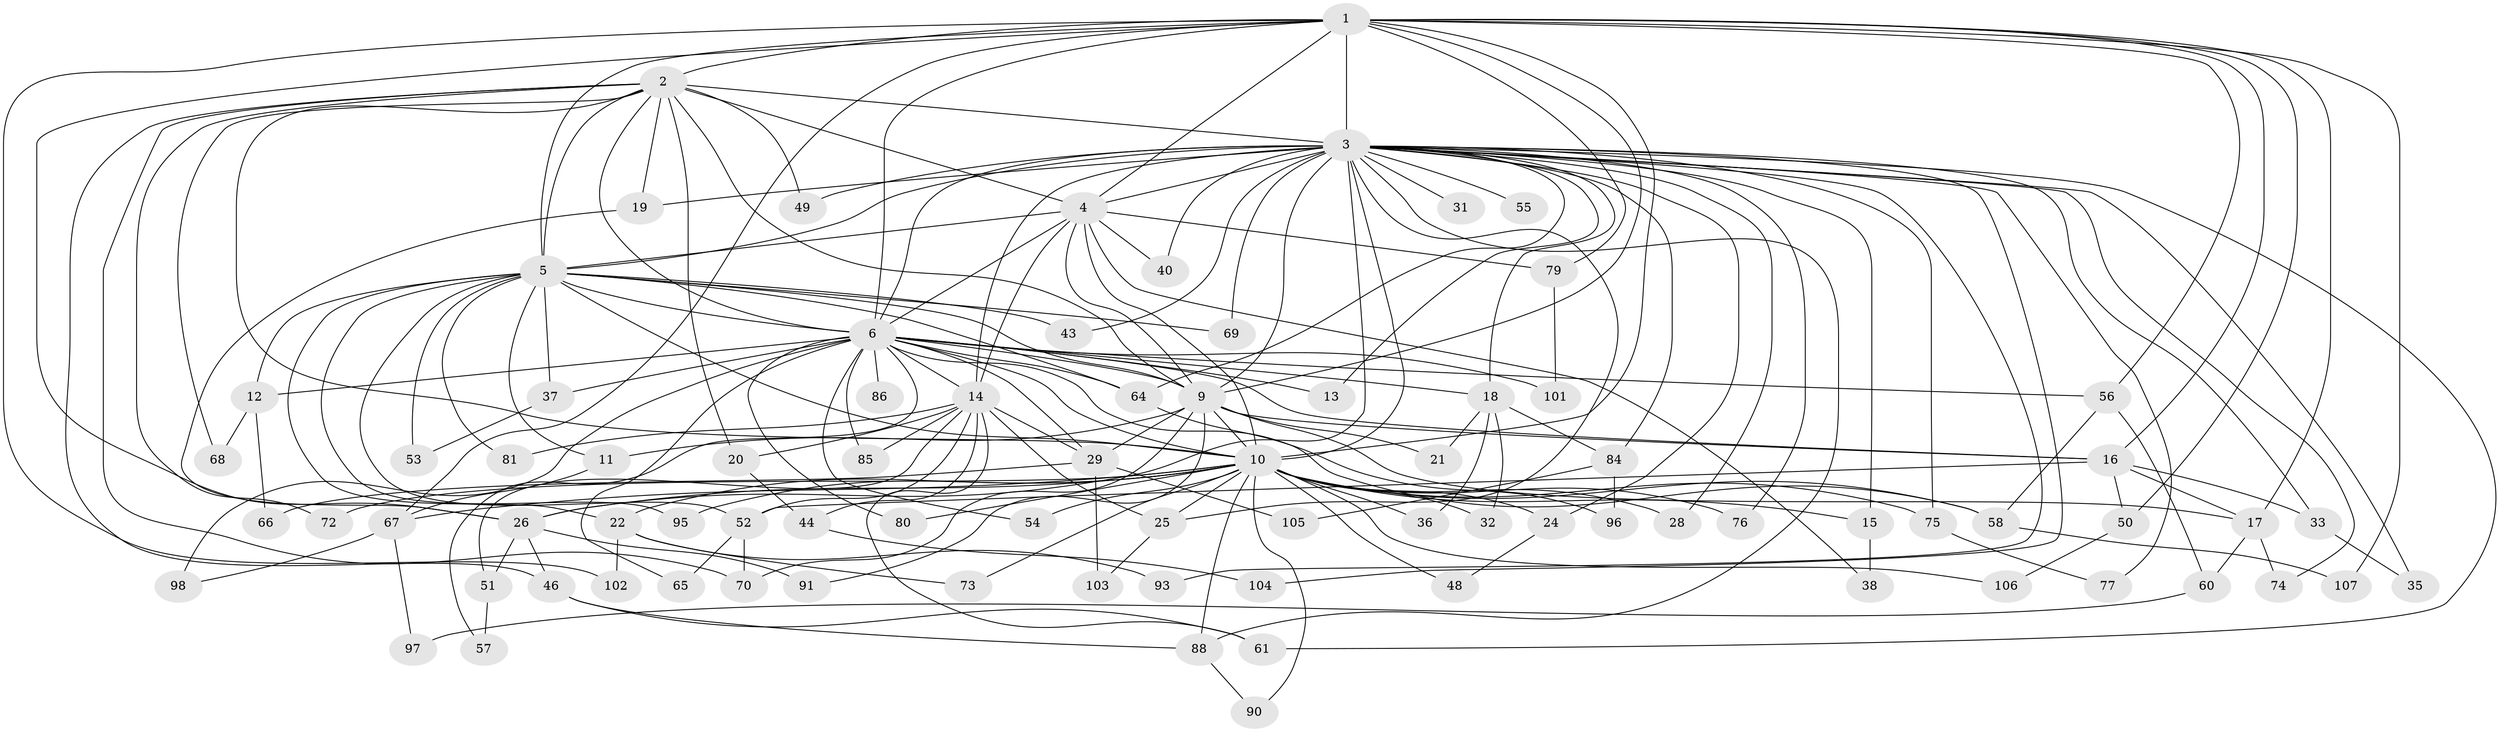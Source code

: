 // Generated by graph-tools (version 1.1) at 2025/23/03/03/25 07:23:38]
// undirected, 83 vertices, 189 edges
graph export_dot {
graph [start="1"]
  node [color=gray90,style=filled];
  1 [super="+94"];
  2 [super="+27"];
  3 [super="+8"];
  4 [super="+59"];
  5 [super="+47"];
  6 [super="+7"];
  9 [super="+30"];
  10 [super="+34"];
  11;
  12;
  13;
  14 [super="+41"];
  15;
  16 [super="+23"];
  17 [super="+45"];
  18 [super="+71"];
  19 [super="+63"];
  20;
  21;
  22 [super="+42"];
  24;
  25 [super="+78"];
  26 [super="+39"];
  28;
  29 [super="+87"];
  31;
  32;
  33;
  35;
  36;
  37;
  38;
  40;
  43;
  44;
  46;
  48;
  49;
  50;
  51;
  52 [super="+62"];
  53;
  54;
  55;
  56;
  57;
  58 [super="+92"];
  60;
  61 [super="+89"];
  64 [super="+82"];
  65;
  66;
  67 [super="+100"];
  68;
  69;
  70 [super="+83"];
  72;
  73;
  74;
  75;
  76;
  77;
  79;
  80;
  81;
  84;
  85;
  86;
  88 [super="+99"];
  90;
  91;
  93;
  95;
  96;
  97;
  98;
  101;
  102;
  103;
  104;
  105;
  106;
  107;
  1 -- 2 [weight=2];
  1 -- 3 [weight=2];
  1 -- 4;
  1 -- 5;
  1 -- 6 [weight=2];
  1 -- 9;
  1 -- 10;
  1 -- 16;
  1 -- 17;
  1 -- 50;
  1 -- 56;
  1 -- 79;
  1 -- 107;
  1 -- 67;
  1 -- 102;
  1 -- 26;
  2 -- 3 [weight=3];
  2 -- 4;
  2 -- 5;
  2 -- 6 [weight=2];
  2 -- 9;
  2 -- 10;
  2 -- 19;
  2 -- 20;
  2 -- 46;
  2 -- 49;
  2 -- 68;
  2 -- 72;
  2 -- 70;
  3 -- 4 [weight=2];
  3 -- 5 [weight=2];
  3 -- 6 [weight=4];
  3 -- 9 [weight=2];
  3 -- 10 [weight=2];
  3 -- 13;
  3 -- 18;
  3 -- 19;
  3 -- 26;
  3 -- 33;
  3 -- 35;
  3 -- 40;
  3 -- 43;
  3 -- 49;
  3 -- 61;
  3 -- 69;
  3 -- 74;
  3 -- 76;
  3 -- 104;
  3 -- 64;
  3 -- 75;
  3 -- 77;
  3 -- 14;
  3 -- 15;
  3 -- 84;
  3 -- 24;
  3 -- 88;
  3 -- 28;
  3 -- 93;
  3 -- 31;
  3 -- 55;
  3 -- 25;
  4 -- 5;
  4 -- 6 [weight=2];
  4 -- 9;
  4 -- 10;
  4 -- 38;
  4 -- 40;
  4 -- 79;
  4 -- 14;
  5 -- 6 [weight=2];
  5 -- 9 [weight=2];
  5 -- 10;
  5 -- 11;
  5 -- 12;
  5 -- 22;
  5 -- 37;
  5 -- 43;
  5 -- 52;
  5 -- 53;
  5 -- 69;
  5 -- 81;
  5 -- 95;
  5 -- 64;
  6 -- 9 [weight=2];
  6 -- 10 [weight=2];
  6 -- 12;
  6 -- 16;
  6 -- 29;
  6 -- 37;
  6 -- 54;
  6 -- 57;
  6 -- 65;
  6 -- 80;
  6 -- 85;
  6 -- 86 [weight=2];
  6 -- 98;
  6 -- 13;
  6 -- 14 [weight=2];
  6 -- 18 [weight=2];
  6 -- 101;
  6 -- 56;
  6 -- 58;
  6 -- 64;
  9 -- 10;
  9 -- 11;
  9 -- 21;
  9 -- 29;
  9 -- 70;
  9 -- 91;
  9 -- 16;
  9 -- 17;
  10 -- 15;
  10 -- 22 [weight=2];
  10 -- 24;
  10 -- 25;
  10 -- 26;
  10 -- 28;
  10 -- 32;
  10 -- 36;
  10 -- 48;
  10 -- 54;
  10 -- 58;
  10 -- 67;
  10 -- 72;
  10 -- 73;
  10 -- 75;
  10 -- 76;
  10 -- 90;
  10 -- 95;
  10 -- 88;
  10 -- 80;
  10 -- 106;
  11 -- 67;
  12 -- 66;
  12 -- 68;
  14 -- 20;
  14 -- 25;
  14 -- 44;
  14 -- 51;
  14 -- 81;
  14 -- 85;
  14 -- 52;
  14 -- 29;
  14 -- 61;
  15 -- 38;
  16 -- 17;
  16 -- 33;
  16 -- 50;
  16 -- 52;
  17 -- 74;
  17 -- 60;
  18 -- 21;
  18 -- 32;
  18 -- 36;
  18 -- 84;
  19 -- 26;
  20 -- 44;
  22 -- 93;
  22 -- 102;
  22 -- 73;
  24 -- 48;
  25 -- 103;
  26 -- 51;
  26 -- 91;
  26 -- 46;
  29 -- 66;
  29 -- 103;
  29 -- 105;
  33 -- 35;
  37 -- 53;
  44 -- 104;
  46 -- 61;
  46 -- 88;
  50 -- 106;
  51 -- 57;
  52 -- 65;
  52 -- 70;
  56 -- 58;
  56 -- 60;
  58 -- 107;
  60 -- 97;
  64 -- 96;
  67 -- 97;
  67 -- 98;
  75 -- 77;
  79 -- 101;
  84 -- 96;
  84 -- 105;
  88 -- 90;
}
